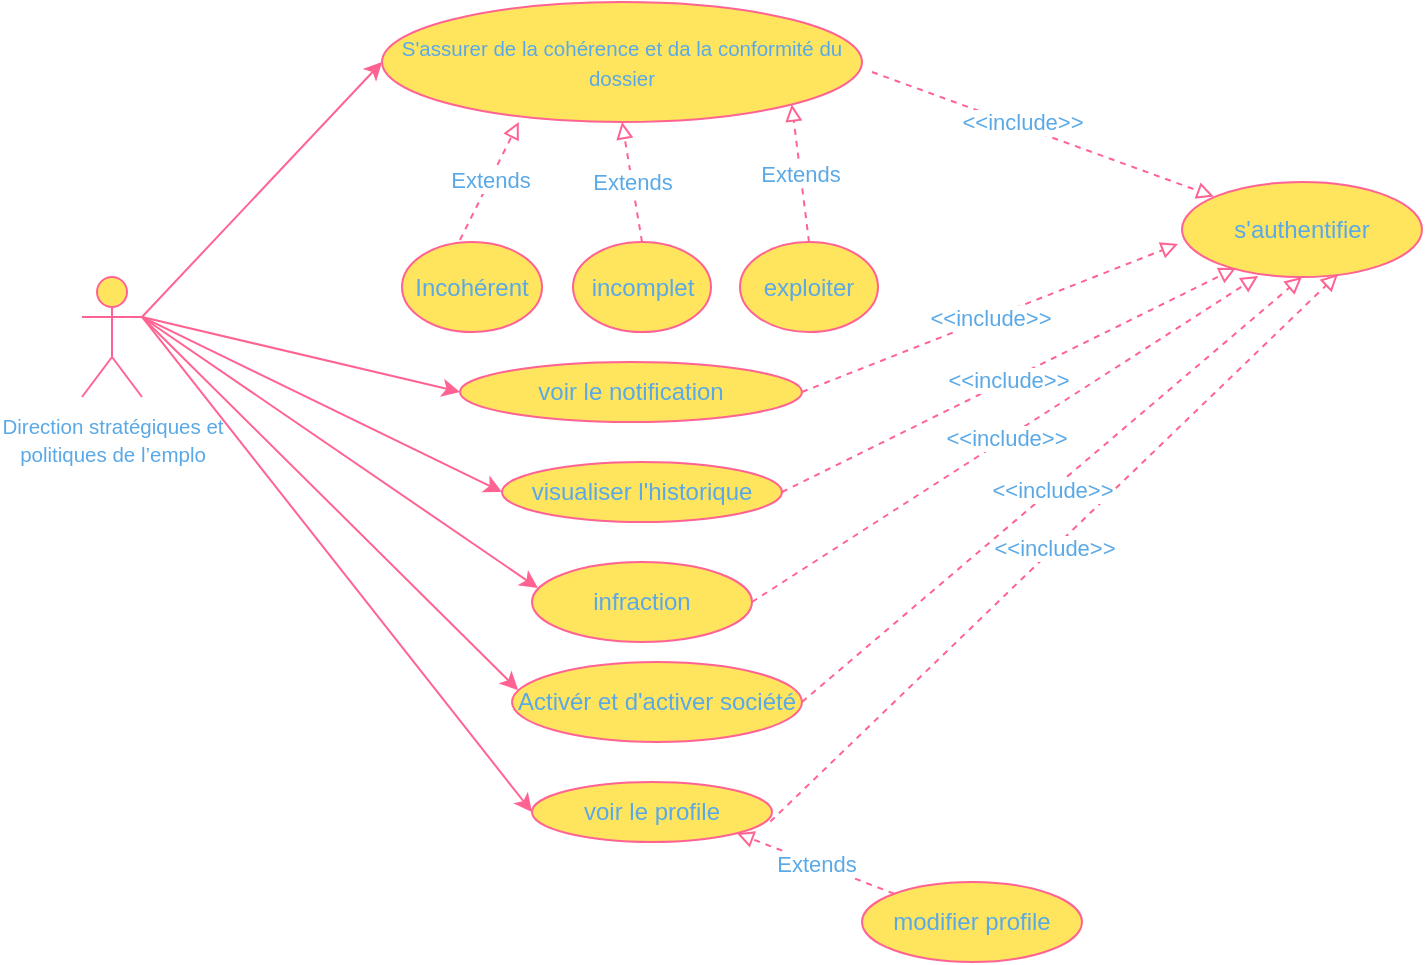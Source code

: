 <mxfile version="19.0.0" type="github">
  <diagram id="qouxATwl1m7sqnrBkAMj" name="Page-1">
    <mxGraphModel dx="868" dy="482" grid="1" gridSize="10" guides="1" tooltips="1" connect="1" arrows="1" fold="1" page="1" pageScale="1" pageWidth="827" pageHeight="1169" math="0" shadow="0">
      <root>
        <mxCell id="0" />
        <mxCell id="1" parent="0" />
        <mxCell id="d70XSH-WNf0LBsqFUmpv-40" style="rounded=0;orthogonalLoop=1;jettySize=auto;html=1;exitX=1;exitY=0.333;exitDx=0;exitDy=0;exitPerimeter=0;entryX=0;entryY=0.5;entryDx=0;entryDy=0;strokeColor=#FF6392;fontColor=#5AA9E6;" parent="1" source="d70XSH-WNf0LBsqFUmpv-1" target="d70XSH-WNf0LBsqFUmpv-2" edge="1">
          <mxGeometry relative="1" as="geometry" />
        </mxCell>
        <mxCell id="d70XSH-WNf0LBsqFUmpv-41" style="edgeStyle=none;rounded=0;orthogonalLoop=1;jettySize=auto;html=1;exitX=1;exitY=0.333;exitDx=0;exitDy=0;exitPerimeter=0;entryX=0;entryY=0.5;entryDx=0;entryDy=0;strokeColor=#FF6392;fontColor=#5AA9E6;" parent="1" source="d70XSH-WNf0LBsqFUmpv-1" target="d70XSH-WNf0LBsqFUmpv-29" edge="1">
          <mxGeometry relative="1" as="geometry" />
        </mxCell>
        <mxCell id="d70XSH-WNf0LBsqFUmpv-42" style="edgeStyle=none;rounded=0;orthogonalLoop=1;jettySize=auto;html=1;exitX=1;exitY=0.333;exitDx=0;exitDy=0;exitPerimeter=0;entryX=0;entryY=0.5;entryDx=0;entryDy=0;strokeColor=#FF6392;fontColor=#5AA9E6;" parent="1" source="d70XSH-WNf0LBsqFUmpv-1" target="d70XSH-WNf0LBsqFUmpv-31" edge="1">
          <mxGeometry relative="1" as="geometry" />
        </mxCell>
        <mxCell id="d70XSH-WNf0LBsqFUmpv-43" style="edgeStyle=none;rounded=0;orthogonalLoop=1;jettySize=auto;html=1;exitX=1;exitY=0.333;exitDx=0;exitDy=0;exitPerimeter=0;entryX=0;entryY=0.5;entryDx=0;entryDy=0;strokeColor=#FF6392;fontColor=#5AA9E6;" parent="1" source="d70XSH-WNf0LBsqFUmpv-1" target="d70XSH-WNf0LBsqFUmpv-30" edge="1">
          <mxGeometry relative="1" as="geometry" />
        </mxCell>
        <mxCell id="d70XSH-WNf0LBsqFUmpv-49" style="edgeStyle=none;rounded=0;orthogonalLoop=1;jettySize=auto;html=1;exitX=1;exitY=0.333;exitDx=0;exitDy=0;exitPerimeter=0;entryX=0.027;entryY=0.325;entryDx=0;entryDy=0;entryPerimeter=0;strokeColor=#FF6392;fontColor=#5AA9E6;" parent="1" source="d70XSH-WNf0LBsqFUmpv-1" target="d70XSH-WNf0LBsqFUmpv-47" edge="1">
          <mxGeometry relative="1" as="geometry" />
        </mxCell>
        <mxCell id="d70XSH-WNf0LBsqFUmpv-1" value="&lt;span dir=&quot;ltr&quot; role=&quot;presentation&quot; style=&quot;left: 58.759px; top: 510.839px; font-size: 10.256px; font-family: sans-serif; transform: scaleX(1.086);&quot;&gt;Direction strat&lt;/span&gt;&lt;span dir=&quot;ltr&quot; role=&quot;presentation&quot; style=&quot;left: 128.288px; top: 510.839px; font-size: 10.256px; font-family: sans-serif;&quot;&gt;é&lt;/span&gt;&lt;span dir=&quot;ltr&quot; role=&quot;presentation&quot; style=&quot;left: 133.992px; top: 510.839px; font-size: 10.256px; font-family: sans-serif; transform: scaleX(1.059);&quot;&gt;giques et &lt;br&gt;politiques de l&lt;/span&gt;&lt;span dir=&quot;ltr&quot; role=&quot;presentation&quot; style=&quot;left: 253.661px; top: 510.839px; font-size: 10.256px; font-family: sans-serif;&quot;&gt;’&lt;/span&gt;&lt;span dir=&quot;ltr&quot; role=&quot;presentation&quot; style=&quot;left: 256.51px; top: 510.839px; font-size: 10.256px; font-family: sans-serif; transform: scaleX(1.002);&quot;&gt;emplo&lt;/span&gt;" style="shape=umlActor;verticalLabelPosition=bottom;verticalAlign=top;html=1;outlineConnect=0;fillColor=#FFE45E;strokeColor=#FF6392;fontColor=#5AA9E6;rounded=0;" parent="1" vertex="1">
          <mxGeometry x="50" y="257.5" width="30" height="60" as="geometry" />
        </mxCell>
        <mxCell id="d70XSH-WNf0LBsqFUmpv-2" value="&lt;span dir=&quot;ltr&quot; role=&quot;presentation&quot; style=&quot;left: 404.489px; top: 309.086px; font-size: 10.256px; font-family: sans-serif; transform: scaleX(1.064);&quot;&gt;S&#39;assurer de la coh&lt;/span&gt;&lt;span dir=&quot;ltr&quot; role=&quot;presentation&quot; style=&quot;left: 498.137px; top: 309.086px; font-size: 10.256px; font-family: sans-serif;&quot;&gt;é&lt;/span&gt;&lt;span dir=&quot;ltr&quot; role=&quot;presentation&quot; style=&quot;left: 503.841px; top: 309.086px; font-size: 10.256px; font-family: sans-serif; transform: scaleX(1.033);&quot;&gt;rence et da la conformit&lt;/span&gt;&lt;span dir=&quot;ltr&quot; role=&quot;presentation&quot; style=&quot;left: 619.538px; top: 309.086px; font-size: 10.256px; font-family: sans-serif;&quot;&gt;é&lt;/span&gt;&lt;span dir=&quot;ltr&quot; role=&quot;presentation&quot; style=&quot;left: 625.242px; top: 309.086px; font-size: 10.256px; font-family: sans-serif;&quot;&gt; &lt;/span&gt;&lt;span dir=&quot;ltr&quot; role=&quot;presentation&quot; style=&quot;left: 628.091px; top: 309.086px; font-size: 10.256px; font-family: sans-serif; transform: scaleX(1.103);&quot;&gt;du dossier&lt;/span&gt;" style="ellipse;whiteSpace=wrap;html=1;fillColor=#FFE45E;strokeColor=#FF6392;fontColor=#5AA9E6;rounded=0;" parent="1" vertex="1">
          <mxGeometry x="200" y="120" width="240" height="60" as="geometry" />
        </mxCell>
        <mxCell id="d70XSH-WNf0LBsqFUmpv-3" value="&lt;div style=&quot;text-align: justify;&quot;&gt;&lt;br&gt;&lt;/div&gt;&lt;div style=&quot;text-align: justify;&quot;&gt;&lt;span style=&quot;background-color: initial;&quot;&gt;Incohérent&lt;/span&gt;&lt;/div&gt;&lt;div style=&quot;text-align: justify;&quot;&gt;&lt;br&gt;&lt;/div&gt;" style="ellipse;whiteSpace=wrap;html=1;fillColor=#FFE45E;strokeColor=#FF6392;fontColor=#5AA9E6;rounded=0;" parent="1" vertex="1">
          <mxGeometry x="210" y="240" width="70" height="45" as="geometry" />
        </mxCell>
        <mxCell id="d70XSH-WNf0LBsqFUmpv-5" value="&lt;div style=&quot;text-align: justify;&quot;&gt;&lt;br&gt;&lt;/div&gt;&lt;div style=&quot;text-align: justify;&quot;&gt;&lt;span style=&quot;background-color: initial;&quot;&gt;exploiter&lt;/span&gt;&lt;/div&gt;&lt;div style=&quot;text-align: justify;&quot;&gt;&lt;br&gt;&lt;/div&gt;" style="ellipse;whiteSpace=wrap;html=1;fillColor=#FFE45E;strokeColor=#FF6392;fontColor=#5AA9E6;rounded=0;align=center;" parent="1" vertex="1">
          <mxGeometry x="379" y="240" width="69" height="45" as="geometry" />
        </mxCell>
        <mxCell id="d70XSH-WNf0LBsqFUmpv-24" value="Extends" style="endArrow=block;endFill=0;html=1;rounded=0;exitX=0.414;exitY=-0.022;exitDx=0;exitDy=0;dashed=1;exitPerimeter=0;entryX=0.285;entryY=1;entryDx=0;entryDy=0;entryPerimeter=0;strokeColor=#FF6392;fontColor=#5AA9E6;" parent="1" source="d70XSH-WNf0LBsqFUmpv-3" target="d70XSH-WNf0LBsqFUmpv-2" edge="1">
          <mxGeometry width="160" relative="1" as="geometry">
            <mxPoint x="260" y="250" as="sourcePoint" />
            <mxPoint x="260" y="190" as="targetPoint" />
          </mxGeometry>
        </mxCell>
        <mxCell id="d70XSH-WNf0LBsqFUmpv-25" value="Extends" style="endArrow=block;endFill=0;html=1;rounded=0;exitX=0.5;exitY=0;exitDx=0;exitDy=0;dashed=1;entryX=1;entryY=1;entryDx=0;entryDy=0;strokeColor=#FF6392;fontColor=#5AA9E6;" parent="1" source="d70XSH-WNf0LBsqFUmpv-5" target="d70XSH-WNf0LBsqFUmpv-2" edge="1">
          <mxGeometry width="160" relative="1" as="geometry">
            <mxPoint x="400" y="240" as="sourcePoint" />
            <mxPoint x="400" y="180" as="targetPoint" />
          </mxGeometry>
        </mxCell>
        <mxCell id="d70XSH-WNf0LBsqFUmpv-27" value="s&#39;authentifier" style="ellipse;whiteSpace=wrap;html=1;fillColor=#FFE45E;strokeColor=#FF6392;fontColor=#5AA9E6;rounded=0;" parent="1" vertex="1">
          <mxGeometry x="600" y="210" width="120" height="47.5" as="geometry" />
        </mxCell>
        <mxCell id="d70XSH-WNf0LBsqFUmpv-28" value="modifier profile" style="ellipse;whiteSpace=wrap;html=1;fillColor=#FFE45E;strokeColor=#FF6392;fontColor=#5AA9E6;rounded=0;" parent="1" vertex="1">
          <mxGeometry x="440" y="560" width="110" height="40" as="geometry" />
        </mxCell>
        <mxCell id="d70XSH-WNf0LBsqFUmpv-29" value="voir le notification" style="ellipse;whiteSpace=wrap;html=1;fillColor=#FFE45E;strokeColor=#FF6392;fontColor=#5AA9E6;rounded=0;" parent="1" vertex="1">
          <mxGeometry x="239" y="300" width="171" height="30" as="geometry" />
        </mxCell>
        <mxCell id="d70XSH-WNf0LBsqFUmpv-30" value="voir le profile" style="ellipse;whiteSpace=wrap;html=1;fillColor=#FFE45E;strokeColor=#FF6392;fontColor=#5AA9E6;rounded=0;" parent="1" vertex="1">
          <mxGeometry x="275" y="510" width="120" height="30" as="geometry" />
        </mxCell>
        <mxCell id="d70XSH-WNf0LBsqFUmpv-31" value="visualiser l&#39;historique" style="ellipse;whiteSpace=wrap;html=1;fillColor=#FFE45E;strokeColor=#FF6392;fontColor=#5AA9E6;rounded=0;" parent="1" vertex="1">
          <mxGeometry x="260" y="350" width="140" height="30" as="geometry" />
        </mxCell>
        <mxCell id="d70XSH-WNf0LBsqFUmpv-32" value="&amp;lt;&amp;lt;include&amp;gt;&amp;gt;" style="endArrow=block;endFill=0;html=1;rounded=0;exitX=1;exitY=0.5;exitDx=0;exitDy=0;dashed=1;entryX=0;entryY=0;entryDx=0;entryDy=0;strokeColor=#FF6392;fontColor=#5AA9E6;" parent="1" edge="1">
          <mxGeometry x="-0.131" y="2" width="160" relative="1" as="geometry">
            <mxPoint x="445" y="155" as="sourcePoint" />
            <mxPoint x="615.899" y="217.228" as="targetPoint" />
            <mxPoint as="offset" />
          </mxGeometry>
        </mxCell>
        <mxCell id="d70XSH-WNf0LBsqFUmpv-33" value="&amp;lt;&amp;lt;include&amp;gt;&amp;gt;" style="endArrow=block;endFill=0;html=1;rounded=0;dashed=1;entryX=0.225;entryY=0.905;entryDx=0;entryDy=0;exitX=1;exitY=0.5;exitDx=0;exitDy=0;entryPerimeter=0;strokeColor=#FF6392;fontColor=#5AA9E6;" parent="1" source="d70XSH-WNf0LBsqFUmpv-31" target="d70XSH-WNf0LBsqFUmpv-27" edge="1">
          <mxGeometry width="160" relative="1" as="geometry">
            <mxPoint x="400" y="380" as="sourcePoint" />
            <mxPoint x="626.899" y="227.228" as="targetPoint" />
          </mxGeometry>
        </mxCell>
        <mxCell id="d70XSH-WNf0LBsqFUmpv-34" value="&amp;lt;&amp;lt;include&amp;gt;&amp;gt;" style="endArrow=block;endFill=0;html=1;rounded=0;exitX=1;exitY=0.5;exitDx=0;exitDy=0;dashed=1;entryX=-0.017;entryY=0.653;entryDx=0;entryDy=0;entryPerimeter=0;strokeColor=#FF6392;fontColor=#5AA9E6;" parent="1" source="d70XSH-WNf0LBsqFUmpv-29" target="d70XSH-WNf0LBsqFUmpv-27" edge="1">
          <mxGeometry width="160" relative="1" as="geometry">
            <mxPoint x="463.5" y="170" as="sourcePoint" />
            <mxPoint x="610" y="250" as="targetPoint" />
          </mxGeometry>
        </mxCell>
        <mxCell id="d70XSH-WNf0LBsqFUmpv-35" value="&amp;lt;&amp;lt;include&amp;gt;&amp;gt;" style="endArrow=block;endFill=0;html=1;rounded=0;exitX=0.993;exitY=0.66;exitDx=0;exitDy=0;dashed=1;exitPerimeter=0;entryX=0.65;entryY=0.968;entryDx=0;entryDy=0;entryPerimeter=0;strokeColor=#FF6392;fontColor=#5AA9E6;" parent="1" source="d70XSH-WNf0LBsqFUmpv-30" target="d70XSH-WNf0LBsqFUmpv-27" edge="1">
          <mxGeometry width="160" relative="1" as="geometry">
            <mxPoint x="473.5" y="180" as="sourcePoint" />
            <mxPoint x="660" y="260" as="targetPoint" />
          </mxGeometry>
        </mxCell>
        <mxCell id="d70XSH-WNf0LBsqFUmpv-46" value="Extends" style="endArrow=block;endFill=0;html=1;rounded=0;exitX=0;exitY=0;exitDx=0;exitDy=0;dashed=1;entryX=1;entryY=1;entryDx=0;entryDy=0;strokeColor=#FF6392;fontColor=#5AA9E6;" parent="1" source="d70XSH-WNf0LBsqFUmpv-28" target="d70XSH-WNf0LBsqFUmpv-30" edge="1">
          <mxGeometry width="160" relative="1" as="geometry">
            <mxPoint x="388.87" y="510" as="sourcePoint" />
            <mxPoint x="420.0" y="460.99" as="targetPoint" />
          </mxGeometry>
        </mxCell>
        <mxCell id="d70XSH-WNf0LBsqFUmpv-47" value="infraction" style="ellipse;whiteSpace=wrap;html=1;fillColor=#FFE45E;strokeColor=#FF6392;fontColor=#5AA9E6;rounded=0;" parent="1" vertex="1">
          <mxGeometry x="275" y="400" width="110" height="40" as="geometry" />
        </mxCell>
        <mxCell id="d70XSH-WNf0LBsqFUmpv-51" value="&amp;lt;&amp;lt;include&amp;gt;&amp;gt;" style="endArrow=block;endFill=0;html=1;rounded=0;dashed=1;entryX=0.317;entryY=0.989;entryDx=0;entryDy=0;exitX=1;exitY=0.5;exitDx=0;exitDy=0;entryPerimeter=0;strokeColor=#FF6392;fontColor=#5AA9E6;" parent="1" source="d70XSH-WNf0LBsqFUmpv-47" target="d70XSH-WNf0LBsqFUmpv-27" edge="1">
          <mxGeometry width="160" relative="1" as="geometry">
            <mxPoint x="410" y="380" as="sourcePoint" />
            <mxPoint x="637" y="262.987" as="targetPoint" />
          </mxGeometry>
        </mxCell>
        <mxCell id="1Iw71QXUWEaJ7Ls81P-T-2" value="incomplet" style="ellipse;whiteSpace=wrap;html=1;fillColor=#FFE45E;strokeColor=#FF6392;fontColor=#5AA9E6;rounded=0;" parent="1" vertex="1">
          <mxGeometry x="295.5" y="240" width="69" height="45" as="geometry" />
        </mxCell>
        <mxCell id="1Iw71QXUWEaJ7Ls81P-T-4" value="Activér et d&#39;activer&amp;nbsp;société" style="ellipse;whiteSpace=wrap;html=1;fillColor=#FFE45E;strokeColor=#FF6392;fontColor=#5AA9E6;rounded=0;" parent="1" vertex="1">
          <mxGeometry x="265" y="450" width="145" height="40" as="geometry" />
        </mxCell>
        <mxCell id="1Iw71QXUWEaJ7Ls81P-T-6" value="Extends" style="endArrow=block;endFill=0;html=1;rounded=0;dashed=1;entryX=0.5;entryY=1;entryDx=0;entryDy=0;strokeColor=#FF6392;fontColor=#5AA9E6;" parent="1" target="d70XSH-WNf0LBsqFUmpv-2" edge="1">
          <mxGeometry width="160" relative="1" as="geometry">
            <mxPoint x="330" y="240" as="sourcePoint" />
            <mxPoint x="414.853" y="181.213" as="targetPoint" />
          </mxGeometry>
        </mxCell>
        <mxCell id="1Iw71QXUWEaJ7Ls81P-T-8" style="edgeStyle=none;rounded=0;orthogonalLoop=1;jettySize=auto;html=1;exitX=1;exitY=0.333;exitDx=0;exitDy=0;exitPerimeter=0;entryX=0.021;entryY=0.35;entryDx=0;entryDy=0;entryPerimeter=0;strokeColor=#FF6392;fontColor=#5AA9E6;" parent="1" source="d70XSH-WNf0LBsqFUmpv-1" target="1Iw71QXUWEaJ7Ls81P-T-4" edge="1">
          <mxGeometry relative="1" as="geometry">
            <mxPoint x="90" y="287.5" as="sourcePoint" />
            <mxPoint x="287.97" y="423" as="targetPoint" />
          </mxGeometry>
        </mxCell>
        <mxCell id="1Iw71QXUWEaJ7Ls81P-T-9" value="&amp;lt;&amp;lt;include&amp;gt;&amp;gt;" style="endArrow=block;endFill=0;html=1;rounded=0;exitX=1;exitY=0.5;exitDx=0;exitDy=0;dashed=1;strokeColor=#FF6392;fontColor=#5AA9E6;entryX=0.5;entryY=1;entryDx=0;entryDy=0;" parent="1" source="1Iw71QXUWEaJ7Ls81P-T-4" target="d70XSH-WNf0LBsqFUmpv-27" edge="1">
          <mxGeometry width="160" relative="1" as="geometry">
            <mxPoint x="399.16" y="529.8" as="sourcePoint" />
            <mxPoint x="663.04" y="266.977" as="targetPoint" />
          </mxGeometry>
        </mxCell>
      </root>
    </mxGraphModel>
  </diagram>
</mxfile>

